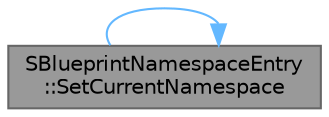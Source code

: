 digraph "SBlueprintNamespaceEntry::SetCurrentNamespace"
{
 // INTERACTIVE_SVG=YES
 // LATEX_PDF_SIZE
  bgcolor="transparent";
  edge [fontname=Helvetica,fontsize=10,labelfontname=Helvetica,labelfontsize=10];
  node [fontname=Helvetica,fontsize=10,shape=box,height=0.2,width=0.4];
  rankdir="LR";
  Node1 [id="Node000001",label="SBlueprintNamespaceEntry\l::SetCurrentNamespace",height=0.2,width=0.4,color="gray40", fillcolor="grey60", style="filled", fontcolor="black",tooltip="Set the current namespace to the given identifier."];
  Node1 -> Node1 [id="edge1_Node000001_Node000001",color="steelblue1",style="solid",tooltip=" "];
}
